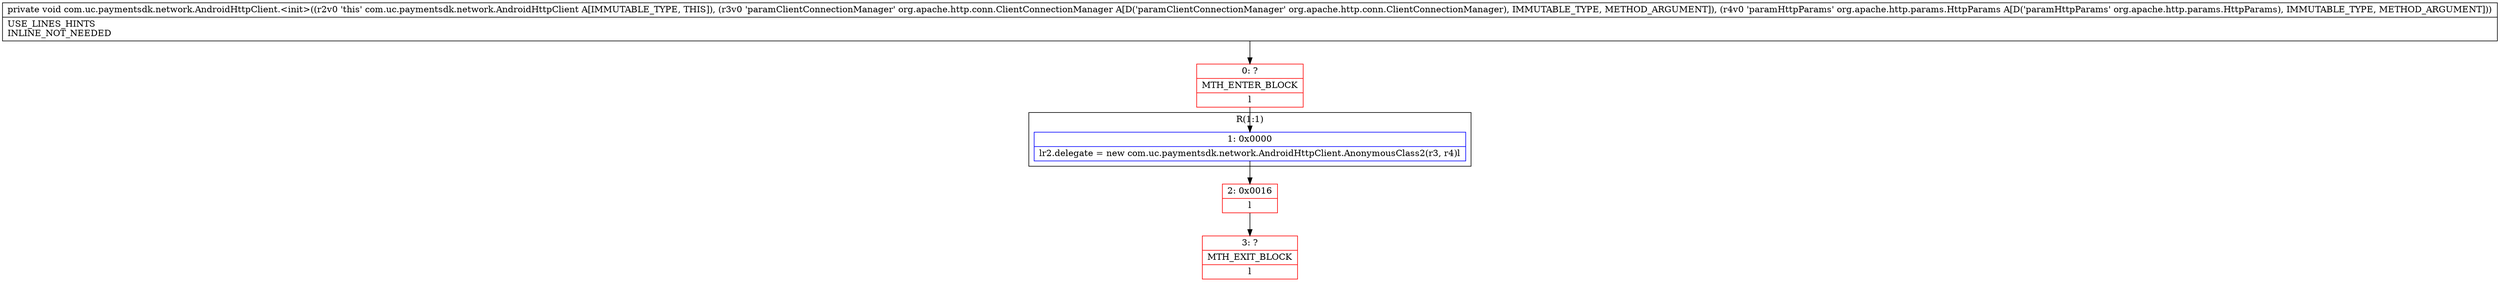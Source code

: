 digraph "CFG forcom.uc.paymentsdk.network.AndroidHttpClient.\<init\>(Lorg\/apache\/http\/conn\/ClientConnectionManager;Lorg\/apache\/http\/params\/HttpParams;)V" {
subgraph cluster_Region_507035331 {
label = "R(1:1)";
node [shape=record,color=blue];
Node_1 [shape=record,label="{1\:\ 0x0000|lr2.delegate = new com.uc.paymentsdk.network.AndroidHttpClient.AnonymousClass2(r3, r4)l}"];
}
Node_0 [shape=record,color=red,label="{0\:\ ?|MTH_ENTER_BLOCK\l|l}"];
Node_2 [shape=record,color=red,label="{2\:\ 0x0016|l}"];
Node_3 [shape=record,color=red,label="{3\:\ ?|MTH_EXIT_BLOCK\l|l}"];
MethodNode[shape=record,label="{private void com.uc.paymentsdk.network.AndroidHttpClient.\<init\>((r2v0 'this' com.uc.paymentsdk.network.AndroidHttpClient A[IMMUTABLE_TYPE, THIS]), (r3v0 'paramClientConnectionManager' org.apache.http.conn.ClientConnectionManager A[D('paramClientConnectionManager' org.apache.http.conn.ClientConnectionManager), IMMUTABLE_TYPE, METHOD_ARGUMENT]), (r4v0 'paramHttpParams' org.apache.http.params.HttpParams A[D('paramHttpParams' org.apache.http.params.HttpParams), IMMUTABLE_TYPE, METHOD_ARGUMENT]))  | USE_LINES_HINTS\lINLINE_NOT_NEEDED\l}"];
MethodNode -> Node_0;
Node_1 -> Node_2;
Node_0 -> Node_1;
Node_2 -> Node_3;
}

